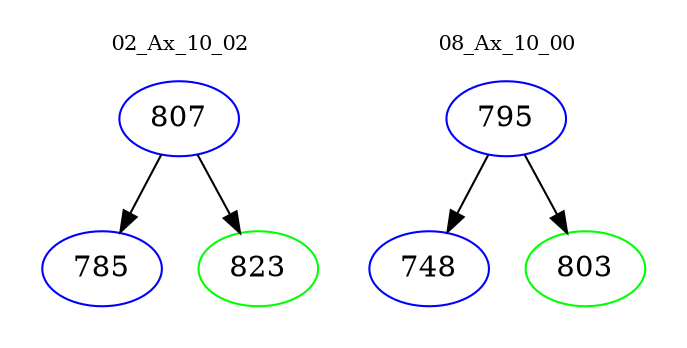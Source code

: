 digraph{
subgraph cluster_0 {
color = white
label = "02_Ax_10_02";
fontsize=10;
T0_807 [label="807", color="blue"]
T0_807 -> T0_785 [color="black"]
T0_785 [label="785", color="blue"]
T0_807 -> T0_823 [color="black"]
T0_823 [label="823", color="green"]
}
subgraph cluster_1 {
color = white
label = "08_Ax_10_00";
fontsize=10;
T1_795 [label="795", color="blue"]
T1_795 -> T1_748 [color="black"]
T1_748 [label="748", color="blue"]
T1_795 -> T1_803 [color="black"]
T1_803 [label="803", color="green"]
}
}
